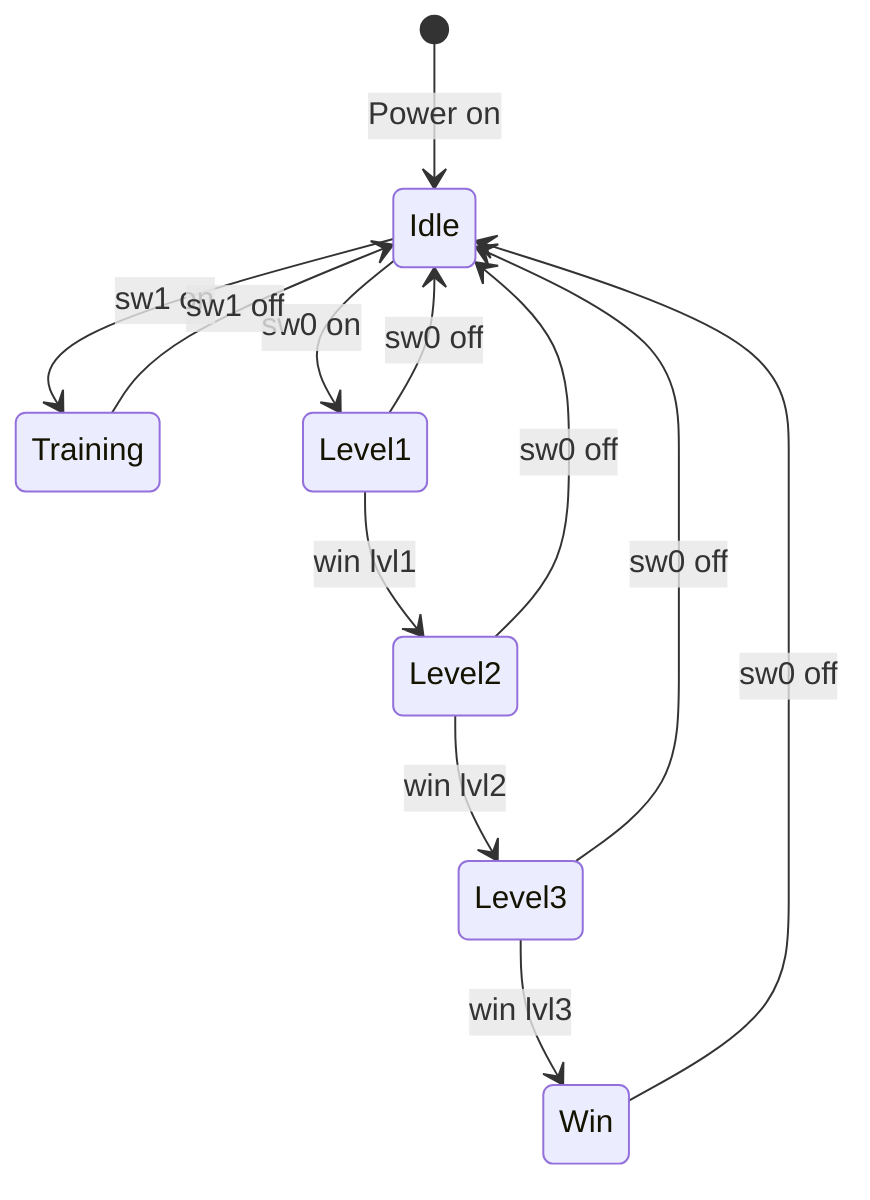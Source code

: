stateDiagram
    [*] --> Idle : Power on

    Idle --> Training : sw1 on
    Idle --> Level1 : sw0 on

    Level1 --> Level2 : win lvl1
    Level2 --> Level3 : win lvl2
    Level3 --> Win : win lvl3
    Level1 --> Idle : sw0 off
    Level2 --> Idle : sw0 off
    Level3 --> Idle : sw0 off
    Win --> Idle : sw0 off

    Training --> Idle : sw1 off